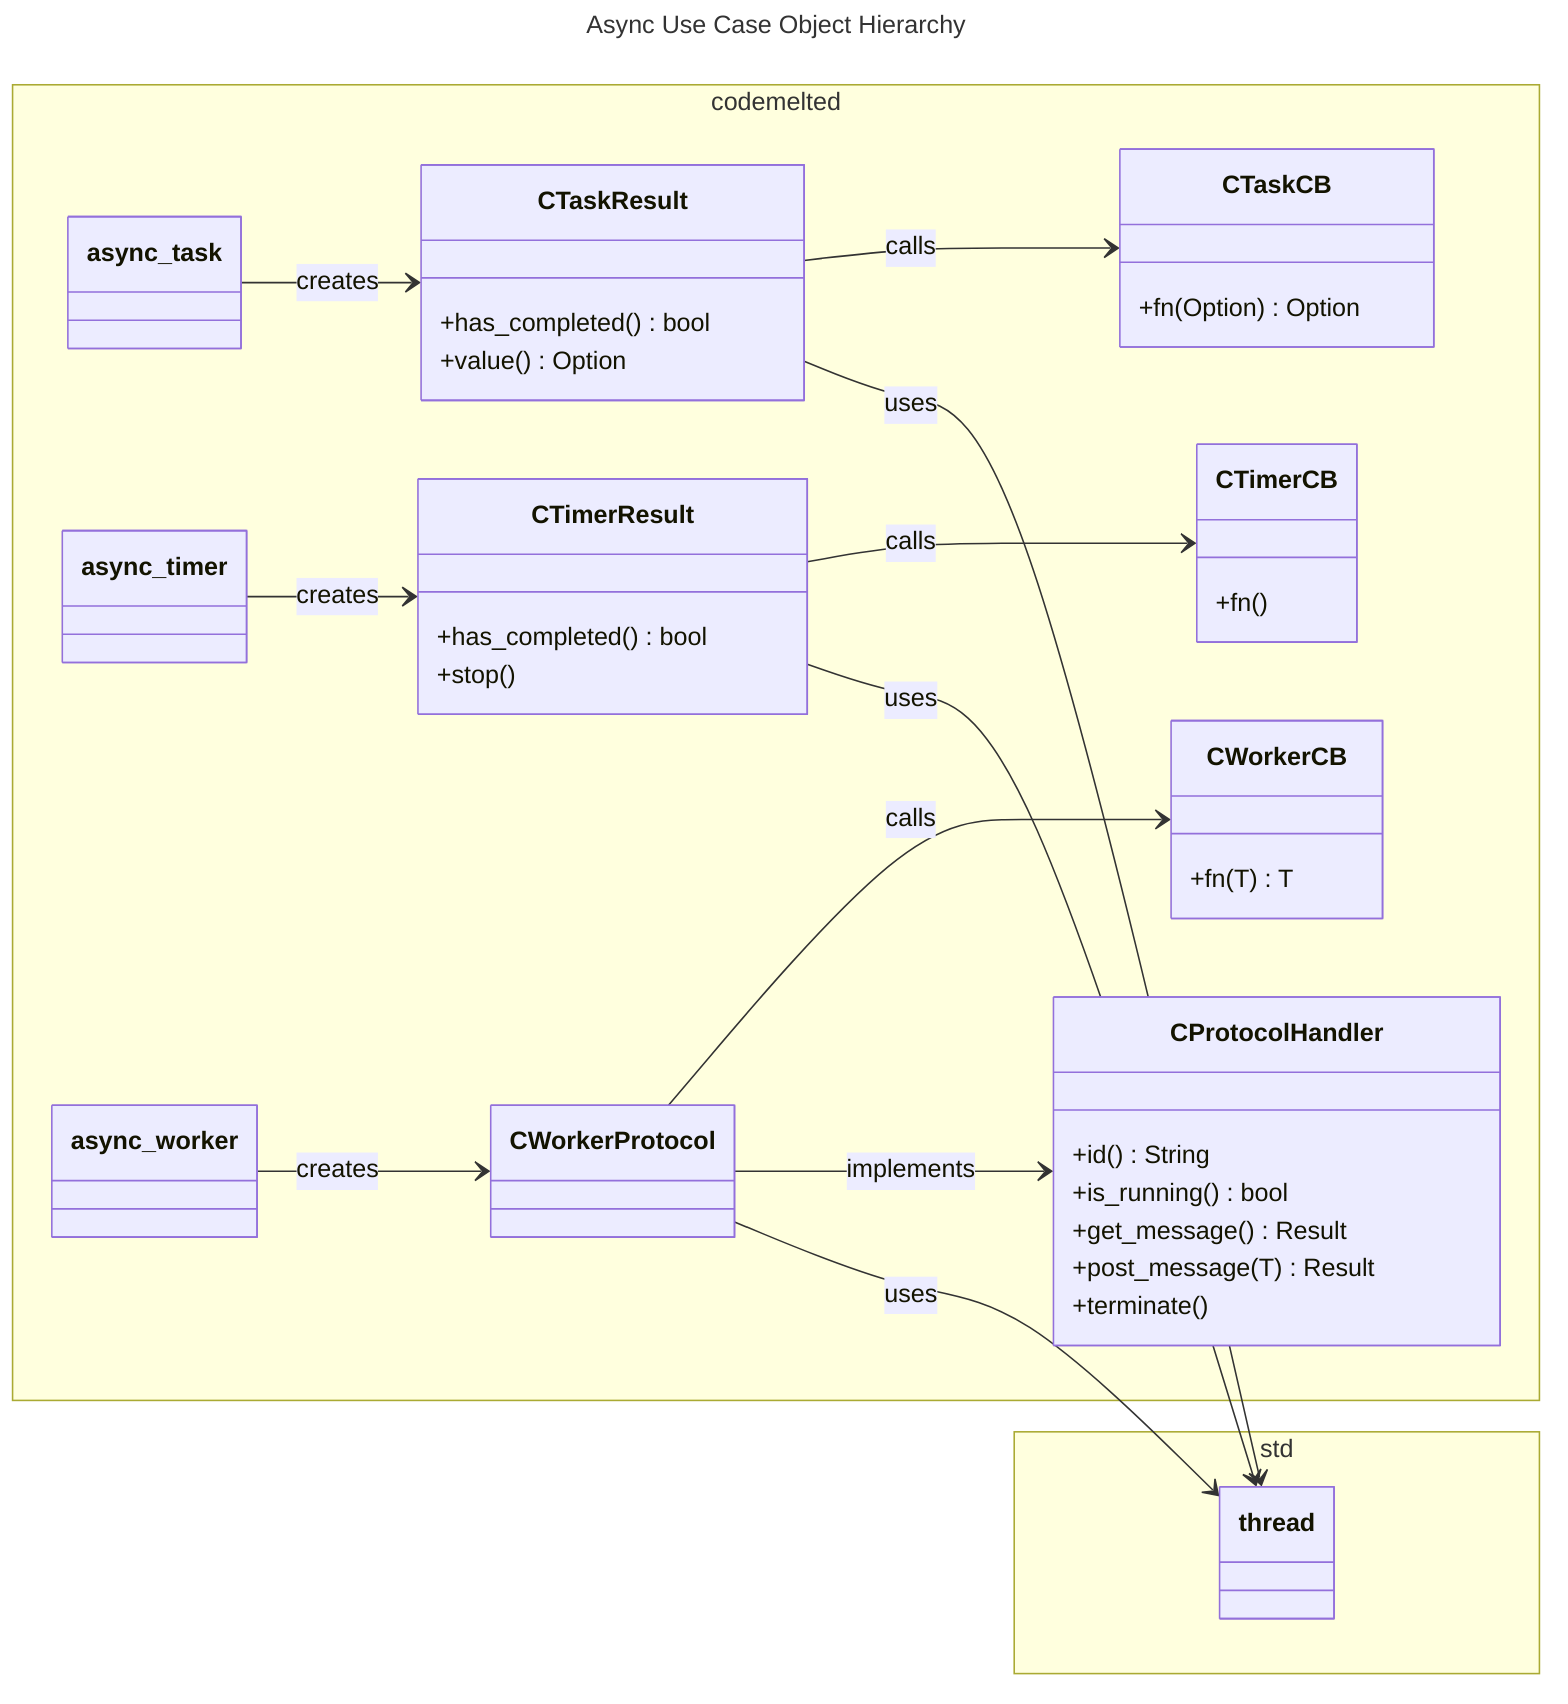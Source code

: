 ---
title: Async Use Case Object Hierarchy
---
classDiagram
  direction LR
  namespace codemelted {
    class CProtocolHandler {
      +id() String
      +is_running() bool
      +get_message() Result
      +post_message(T) Result
      +terminate()
    }
    class CTaskCB {
      +fn(Option) Option
    }
    class CTaskResult {
      +has_completed() bool
      +value() Option
    }
    class CTimerCB {
      +fn()
    }
    class CTimerResult {
      +has_completed() bool
      +stop()
    }
    class CWorkerCB {
      +fn(T) T
    }
    class CWorkerProtocol
    class async_task
    class async_timer
    class async_worker
  }
  namespace std {
    class thread
  }
  CTaskResult --> CTaskCB: calls
  CTaskResult --> thread: uses
  CTimerResult --> CTimerCB: calls
  CTimerResult --> thread: uses
  CWorkerProtocol --> CWorkerCB: calls
  CWorkerProtocol --> CProtocolHandler: implements
  CWorkerProtocol --> thread: uses
  async_task --> CTaskResult: creates
  async_timer --> CTimerResult: creates
  async_worker --> CWorkerProtocol: creates